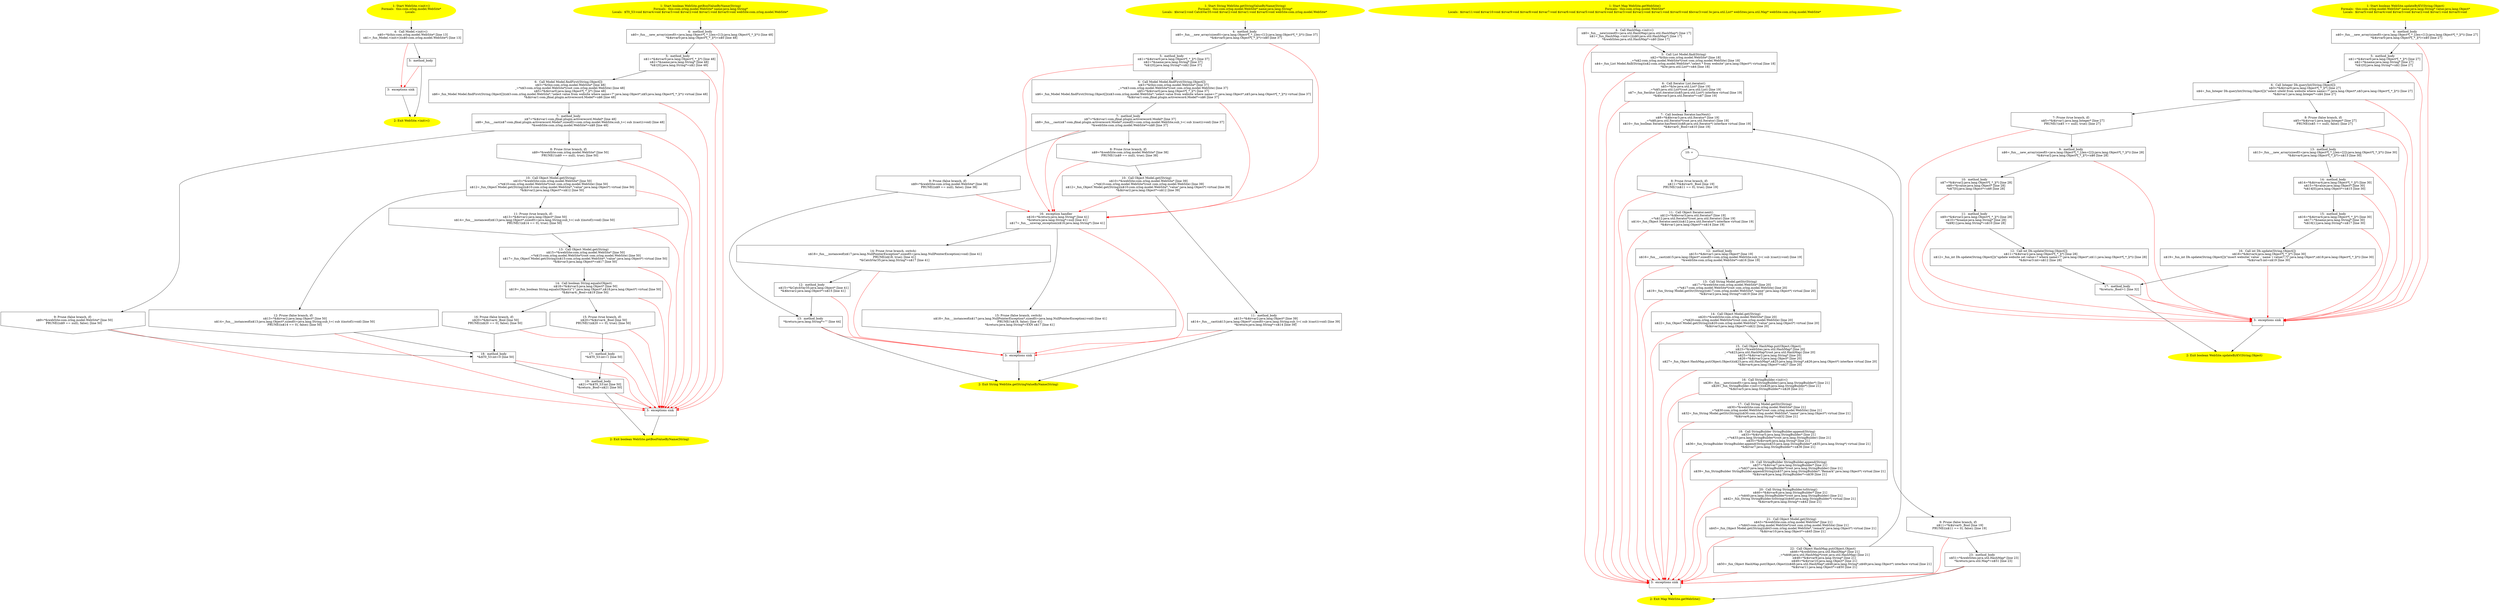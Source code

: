/* @generated */
digraph cfg {
"com.zrlog.model.WebSite.<init>().1d42d27191a5b4e8bedb27e84c8a9137_1" [label="1: Start WebSite.<init>()\nFormals:  this:com.zrlog.model.WebSite*\nLocals:  \n  " color=yellow style=filled]
	

	 "com.zrlog.model.WebSite.<init>().1d42d27191a5b4e8bedb27e84c8a9137_1" -> "com.zrlog.model.WebSite.<init>().1d42d27191a5b4e8bedb27e84c8a9137_4" ;
"com.zrlog.model.WebSite.<init>().1d42d27191a5b4e8bedb27e84c8a9137_2" [label="2: Exit WebSite.<init>() \n  " color=yellow style=filled]
	

"com.zrlog.model.WebSite.<init>().1d42d27191a5b4e8bedb27e84c8a9137_3" [label="3:  exceptions sink \n  " shape="box"]
	

	 "com.zrlog.model.WebSite.<init>().1d42d27191a5b4e8bedb27e84c8a9137_3" -> "com.zrlog.model.WebSite.<init>().1d42d27191a5b4e8bedb27e84c8a9137_2" ;
"com.zrlog.model.WebSite.<init>().1d42d27191a5b4e8bedb27e84c8a9137_4" [label="4:  Call Model.<init>() \n   n$0=*&this:com.zrlog.model.WebSite* [line 13]\n  n$1=_fun_Model.<init>()(n$0:com.zrlog.model.WebSite*) [line 13]\n " shape="box"]
	

	 "com.zrlog.model.WebSite.<init>().1d42d27191a5b4e8bedb27e84c8a9137_4" -> "com.zrlog.model.WebSite.<init>().1d42d27191a5b4e8bedb27e84c8a9137_5" ;
	 "com.zrlog.model.WebSite.<init>().1d42d27191a5b4e8bedb27e84c8a9137_4" -> "com.zrlog.model.WebSite.<init>().1d42d27191a5b4e8bedb27e84c8a9137_3" [color="red" ];
"com.zrlog.model.WebSite.<init>().1d42d27191a5b4e8bedb27e84c8a9137_5" [label="5:  method_body \n  " shape="box"]
	

	 "com.zrlog.model.WebSite.<init>().1d42d27191a5b4e8bedb27e84c8a9137_5" -> "com.zrlog.model.WebSite.<init>().1d42d27191a5b4e8bedb27e84c8a9137_2" ;
	 "com.zrlog.model.WebSite.<init>().1d42d27191a5b4e8bedb27e84c8a9137_5" -> "com.zrlog.model.WebSite.<init>().1d42d27191a5b4e8bedb27e84c8a9137_3" [color="red" ];
"com.zrlog.model.WebSite.getBoolValueByName(java.lang.String):boolean.52a0c89a3ccb88235328edf48d617cce_1" [label="1: Start boolean WebSite.getBoolValueByName(String)\nFormals:  this:com.zrlog.model.WebSite* name:java.lang.String*\nLocals:  $T0_53:void $irvar4:void $irvar3:void $irvar2:void $irvar1:void $irvar0:void webSite:com.zrlog.model.WebSite* \n  " color=yellow style=filled]
	

	 "com.zrlog.model.WebSite.getBoolValueByName(java.lang.String):boolean.52a0c89a3ccb88235328edf48d617cce_1" -> "com.zrlog.model.WebSite.getBoolValueByName(java.lang.String):boolean.52a0c89a3ccb88235328edf48d617cce_4" ;
"com.zrlog.model.WebSite.getBoolValueByName(java.lang.String):boolean.52a0c89a3ccb88235328edf48d617cce_2" [label="2: Exit boolean WebSite.getBoolValueByName(String) \n  " color=yellow style=filled]
	

"com.zrlog.model.WebSite.getBoolValueByName(java.lang.String):boolean.52a0c89a3ccb88235328edf48d617cce_3" [label="3:  exceptions sink \n  " shape="box"]
	

	 "com.zrlog.model.WebSite.getBoolValueByName(java.lang.String):boolean.52a0c89a3ccb88235328edf48d617cce_3" -> "com.zrlog.model.WebSite.getBoolValueByName(java.lang.String):boolean.52a0c89a3ccb88235328edf48d617cce_2" ;
"com.zrlog.model.WebSite.getBoolValueByName(java.lang.String):boolean.52a0c89a3ccb88235328edf48d617cce_4" [label="4:  method_body \n   n$0=_fun___new_array(sizeof(t=java.lang.Object*[_*_];len=[1]):java.lang.Object*[_*_](*)) [line 48]\n  *&$irvar0:java.lang.Object*[_*_](*)=n$0 [line 48]\n " shape="box"]
	

	 "com.zrlog.model.WebSite.getBoolValueByName(java.lang.String):boolean.52a0c89a3ccb88235328edf48d617cce_4" -> "com.zrlog.model.WebSite.getBoolValueByName(java.lang.String):boolean.52a0c89a3ccb88235328edf48d617cce_5" ;
	 "com.zrlog.model.WebSite.getBoolValueByName(java.lang.String):boolean.52a0c89a3ccb88235328edf48d617cce_4" -> "com.zrlog.model.WebSite.getBoolValueByName(java.lang.String):boolean.52a0c89a3ccb88235328edf48d617cce_3" [color="red" ];
"com.zrlog.model.WebSite.getBoolValueByName(java.lang.String):boolean.52a0c89a3ccb88235328edf48d617cce_5" [label="5:  method_body \n   n$1=*&$irvar0:java.lang.Object*[_*_](*) [line 48]\n  n$2=*&name:java.lang.String* [line 48]\n  *n$1[0]:java.lang.String*=n$2 [line 48]\n " shape="box"]
	

	 "com.zrlog.model.WebSite.getBoolValueByName(java.lang.String):boolean.52a0c89a3ccb88235328edf48d617cce_5" -> "com.zrlog.model.WebSite.getBoolValueByName(java.lang.String):boolean.52a0c89a3ccb88235328edf48d617cce_6" ;
	 "com.zrlog.model.WebSite.getBoolValueByName(java.lang.String):boolean.52a0c89a3ccb88235328edf48d617cce_5" -> "com.zrlog.model.WebSite.getBoolValueByName(java.lang.String):boolean.52a0c89a3ccb88235328edf48d617cce_3" [color="red" ];
"com.zrlog.model.WebSite.getBoolValueByName(java.lang.String):boolean.52a0c89a3ccb88235328edf48d617cce_6" [label="6:  Call Model Model.findFirst(String,Object[]) \n   n$3=*&this:com.zrlog.model.WebSite* [line 48]\n  _=*n$3:com.zrlog.model.WebSite*(root com.zrlog.model.WebSite) [line 48]\n  n$5=*&$irvar0:java.lang.Object*[_*_](*) [line 48]\n  n$6=_fun_Model Model.findFirst(String,Object[])(n$3:com.zrlog.model.WebSite*,\"select value from website where name=?\":java.lang.Object*,n$5:java.lang.Object*[_*_](*)) virtual [line 48]\n  *&$irvar1:com.jfinal.plugin.activerecord.Model*=n$6 [line 48]\n " shape="box"]
	

	 "com.zrlog.model.WebSite.getBoolValueByName(java.lang.String):boolean.52a0c89a3ccb88235328edf48d617cce_6" -> "com.zrlog.model.WebSite.getBoolValueByName(java.lang.String):boolean.52a0c89a3ccb88235328edf48d617cce_7" ;
	 "com.zrlog.model.WebSite.getBoolValueByName(java.lang.String):boolean.52a0c89a3ccb88235328edf48d617cce_6" -> "com.zrlog.model.WebSite.getBoolValueByName(java.lang.String):boolean.52a0c89a3ccb88235328edf48d617cce_3" [color="red" ];
"com.zrlog.model.WebSite.getBoolValueByName(java.lang.String):boolean.52a0c89a3ccb88235328edf48d617cce_7" [label="7:  method_body \n   n$7=*&$irvar1:com.jfinal.plugin.activerecord.Model* [line 48]\n  n$8=_fun___cast(n$7:com.jfinal.plugin.activerecord.Model*,sizeof(t=com.zrlog.model.WebSite;sub_t=( sub )(cast)):void) [line 48]\n  *&webSite:com.zrlog.model.WebSite*=n$8 [line 48]\n " shape="box"]
	

	 "com.zrlog.model.WebSite.getBoolValueByName(java.lang.String):boolean.52a0c89a3ccb88235328edf48d617cce_7" -> "com.zrlog.model.WebSite.getBoolValueByName(java.lang.String):boolean.52a0c89a3ccb88235328edf48d617cce_8" ;
	 "com.zrlog.model.WebSite.getBoolValueByName(java.lang.String):boolean.52a0c89a3ccb88235328edf48d617cce_7" -> "com.zrlog.model.WebSite.getBoolValueByName(java.lang.String):boolean.52a0c89a3ccb88235328edf48d617cce_9" ;
	 "com.zrlog.model.WebSite.getBoolValueByName(java.lang.String):boolean.52a0c89a3ccb88235328edf48d617cce_7" -> "com.zrlog.model.WebSite.getBoolValueByName(java.lang.String):boolean.52a0c89a3ccb88235328edf48d617cce_3" [color="red" ];
"com.zrlog.model.WebSite.getBoolValueByName(java.lang.String):boolean.52a0c89a3ccb88235328edf48d617cce_8" [label="8: Prune (true branch, if) \n   n$9=*&webSite:com.zrlog.model.WebSite* [line 50]\n  PRUNE(!(n$9 == null), true); [line 50]\n " shape="invhouse"]
	

	 "com.zrlog.model.WebSite.getBoolValueByName(java.lang.String):boolean.52a0c89a3ccb88235328edf48d617cce_8" -> "com.zrlog.model.WebSite.getBoolValueByName(java.lang.String):boolean.52a0c89a3ccb88235328edf48d617cce_10" ;
	 "com.zrlog.model.WebSite.getBoolValueByName(java.lang.String):boolean.52a0c89a3ccb88235328edf48d617cce_8" -> "com.zrlog.model.WebSite.getBoolValueByName(java.lang.String):boolean.52a0c89a3ccb88235328edf48d617cce_3" [color="red" ];
"com.zrlog.model.WebSite.getBoolValueByName(java.lang.String):boolean.52a0c89a3ccb88235328edf48d617cce_9" [label="9: Prune (false branch, if) \n   n$9=*&webSite:com.zrlog.model.WebSite* [line 50]\n  PRUNE((n$9 == null), false); [line 50]\n " shape="invhouse"]
	

	 "com.zrlog.model.WebSite.getBoolValueByName(java.lang.String):boolean.52a0c89a3ccb88235328edf48d617cce_9" -> "com.zrlog.model.WebSite.getBoolValueByName(java.lang.String):boolean.52a0c89a3ccb88235328edf48d617cce_18" ;
	 "com.zrlog.model.WebSite.getBoolValueByName(java.lang.String):boolean.52a0c89a3ccb88235328edf48d617cce_9" -> "com.zrlog.model.WebSite.getBoolValueByName(java.lang.String):boolean.52a0c89a3ccb88235328edf48d617cce_3" [color="red" ];
"com.zrlog.model.WebSite.getBoolValueByName(java.lang.String):boolean.52a0c89a3ccb88235328edf48d617cce_10" [label="10:  Call Object Model.get(String) \n   n$10=*&webSite:com.zrlog.model.WebSite* [line 50]\n  _=*n$10:com.zrlog.model.WebSite*(root com.zrlog.model.WebSite) [line 50]\n  n$12=_fun_Object Model.get(String)(n$10:com.zrlog.model.WebSite*,\"value\":java.lang.Object*) virtual [line 50]\n  *&$irvar2:java.lang.Object*=n$12 [line 50]\n " shape="box"]
	

	 "com.zrlog.model.WebSite.getBoolValueByName(java.lang.String):boolean.52a0c89a3ccb88235328edf48d617cce_10" -> "com.zrlog.model.WebSite.getBoolValueByName(java.lang.String):boolean.52a0c89a3ccb88235328edf48d617cce_11" ;
	 "com.zrlog.model.WebSite.getBoolValueByName(java.lang.String):boolean.52a0c89a3ccb88235328edf48d617cce_10" -> "com.zrlog.model.WebSite.getBoolValueByName(java.lang.String):boolean.52a0c89a3ccb88235328edf48d617cce_12" ;
	 "com.zrlog.model.WebSite.getBoolValueByName(java.lang.String):boolean.52a0c89a3ccb88235328edf48d617cce_10" -> "com.zrlog.model.WebSite.getBoolValueByName(java.lang.String):boolean.52a0c89a3ccb88235328edf48d617cce_3" [color="red" ];
"com.zrlog.model.WebSite.getBoolValueByName(java.lang.String):boolean.52a0c89a3ccb88235328edf48d617cce_11" [label="11: Prune (true branch, if) \n   n$13=*&$irvar2:java.lang.Object* [line 50]\n  n$14=_fun___instanceof(n$13:java.lang.Object*,sizeof(t=java.lang.String;sub_t=( sub )(instof)):void) [line 50]\n  PRUNE(!(n$14 == 0), true); [line 50]\n " shape="invhouse"]
	

	 "com.zrlog.model.WebSite.getBoolValueByName(java.lang.String):boolean.52a0c89a3ccb88235328edf48d617cce_11" -> "com.zrlog.model.WebSite.getBoolValueByName(java.lang.String):boolean.52a0c89a3ccb88235328edf48d617cce_13" ;
	 "com.zrlog.model.WebSite.getBoolValueByName(java.lang.String):boolean.52a0c89a3ccb88235328edf48d617cce_11" -> "com.zrlog.model.WebSite.getBoolValueByName(java.lang.String):boolean.52a0c89a3ccb88235328edf48d617cce_3" [color="red" ];
"com.zrlog.model.WebSite.getBoolValueByName(java.lang.String):boolean.52a0c89a3ccb88235328edf48d617cce_12" [label="12: Prune (false branch, if) \n   n$13=*&$irvar2:java.lang.Object* [line 50]\n  n$14=_fun___instanceof(n$13:java.lang.Object*,sizeof(t=java.lang.String;sub_t=( sub )(instof)):void) [line 50]\n  PRUNE((n$14 == 0), false); [line 50]\n " shape="invhouse"]
	

	 "com.zrlog.model.WebSite.getBoolValueByName(java.lang.String):boolean.52a0c89a3ccb88235328edf48d617cce_12" -> "com.zrlog.model.WebSite.getBoolValueByName(java.lang.String):boolean.52a0c89a3ccb88235328edf48d617cce_18" ;
	 "com.zrlog.model.WebSite.getBoolValueByName(java.lang.String):boolean.52a0c89a3ccb88235328edf48d617cce_12" -> "com.zrlog.model.WebSite.getBoolValueByName(java.lang.String):boolean.52a0c89a3ccb88235328edf48d617cce_3" [color="red" ];
"com.zrlog.model.WebSite.getBoolValueByName(java.lang.String):boolean.52a0c89a3ccb88235328edf48d617cce_13" [label="13:  Call Object Model.get(String) \n   n$15=*&webSite:com.zrlog.model.WebSite* [line 50]\n  _=*n$15:com.zrlog.model.WebSite*(root com.zrlog.model.WebSite) [line 50]\n  n$17=_fun_Object Model.get(String)(n$15:com.zrlog.model.WebSite*,\"value\":java.lang.Object*) virtual [line 50]\n  *&$irvar3:java.lang.Object*=n$17 [line 50]\n " shape="box"]
	

	 "com.zrlog.model.WebSite.getBoolValueByName(java.lang.String):boolean.52a0c89a3ccb88235328edf48d617cce_13" -> "com.zrlog.model.WebSite.getBoolValueByName(java.lang.String):boolean.52a0c89a3ccb88235328edf48d617cce_14" ;
	 "com.zrlog.model.WebSite.getBoolValueByName(java.lang.String):boolean.52a0c89a3ccb88235328edf48d617cce_13" -> "com.zrlog.model.WebSite.getBoolValueByName(java.lang.String):boolean.52a0c89a3ccb88235328edf48d617cce_3" [color="red" ];
"com.zrlog.model.WebSite.getBoolValueByName(java.lang.String):boolean.52a0c89a3ccb88235328edf48d617cce_14" [label="14:  Call boolean String.equals(Object) \n   n$18=*&$irvar3:java.lang.Object* [line 50]\n  n$19=_fun_boolean String.equals(Object)(\"1\":java.lang.Object*,n$18:java.lang.Object*) virtual [line 50]\n  *&$irvar4:_Bool=n$19 [line 50]\n " shape="box"]
	

	 "com.zrlog.model.WebSite.getBoolValueByName(java.lang.String):boolean.52a0c89a3ccb88235328edf48d617cce_14" -> "com.zrlog.model.WebSite.getBoolValueByName(java.lang.String):boolean.52a0c89a3ccb88235328edf48d617cce_15" ;
	 "com.zrlog.model.WebSite.getBoolValueByName(java.lang.String):boolean.52a0c89a3ccb88235328edf48d617cce_14" -> "com.zrlog.model.WebSite.getBoolValueByName(java.lang.String):boolean.52a0c89a3ccb88235328edf48d617cce_16" ;
	 "com.zrlog.model.WebSite.getBoolValueByName(java.lang.String):boolean.52a0c89a3ccb88235328edf48d617cce_14" -> "com.zrlog.model.WebSite.getBoolValueByName(java.lang.String):boolean.52a0c89a3ccb88235328edf48d617cce_3" [color="red" ];
"com.zrlog.model.WebSite.getBoolValueByName(java.lang.String):boolean.52a0c89a3ccb88235328edf48d617cce_15" [label="15: Prune (true branch, if) \n   n$20=*&$irvar4:_Bool [line 50]\n  PRUNE(!(n$20 == 0), true); [line 50]\n " shape="invhouse"]
	

	 "com.zrlog.model.WebSite.getBoolValueByName(java.lang.String):boolean.52a0c89a3ccb88235328edf48d617cce_15" -> "com.zrlog.model.WebSite.getBoolValueByName(java.lang.String):boolean.52a0c89a3ccb88235328edf48d617cce_17" ;
	 "com.zrlog.model.WebSite.getBoolValueByName(java.lang.String):boolean.52a0c89a3ccb88235328edf48d617cce_15" -> "com.zrlog.model.WebSite.getBoolValueByName(java.lang.String):boolean.52a0c89a3ccb88235328edf48d617cce_3" [color="red" ];
"com.zrlog.model.WebSite.getBoolValueByName(java.lang.String):boolean.52a0c89a3ccb88235328edf48d617cce_16" [label="16: Prune (false branch, if) \n   n$20=*&$irvar4:_Bool [line 50]\n  PRUNE((n$20 == 0), false); [line 50]\n " shape="invhouse"]
	

	 "com.zrlog.model.WebSite.getBoolValueByName(java.lang.String):boolean.52a0c89a3ccb88235328edf48d617cce_16" -> "com.zrlog.model.WebSite.getBoolValueByName(java.lang.String):boolean.52a0c89a3ccb88235328edf48d617cce_18" ;
	 "com.zrlog.model.WebSite.getBoolValueByName(java.lang.String):boolean.52a0c89a3ccb88235328edf48d617cce_16" -> "com.zrlog.model.WebSite.getBoolValueByName(java.lang.String):boolean.52a0c89a3ccb88235328edf48d617cce_3" [color="red" ];
"com.zrlog.model.WebSite.getBoolValueByName(java.lang.String):boolean.52a0c89a3ccb88235328edf48d617cce_17" [label="17:  method_body \n   *&$T0_53:int=1 [line 50]\n " shape="box"]
	

	 "com.zrlog.model.WebSite.getBoolValueByName(java.lang.String):boolean.52a0c89a3ccb88235328edf48d617cce_17" -> "com.zrlog.model.WebSite.getBoolValueByName(java.lang.String):boolean.52a0c89a3ccb88235328edf48d617cce_19" ;
	 "com.zrlog.model.WebSite.getBoolValueByName(java.lang.String):boolean.52a0c89a3ccb88235328edf48d617cce_17" -> "com.zrlog.model.WebSite.getBoolValueByName(java.lang.String):boolean.52a0c89a3ccb88235328edf48d617cce_3" [color="red" ];
"com.zrlog.model.WebSite.getBoolValueByName(java.lang.String):boolean.52a0c89a3ccb88235328edf48d617cce_18" [label="18:  method_body \n   *&$T0_53:int=0 [line 50]\n " shape="box"]
	

	 "com.zrlog.model.WebSite.getBoolValueByName(java.lang.String):boolean.52a0c89a3ccb88235328edf48d617cce_18" -> "com.zrlog.model.WebSite.getBoolValueByName(java.lang.String):boolean.52a0c89a3ccb88235328edf48d617cce_19" ;
	 "com.zrlog.model.WebSite.getBoolValueByName(java.lang.String):boolean.52a0c89a3ccb88235328edf48d617cce_18" -> "com.zrlog.model.WebSite.getBoolValueByName(java.lang.String):boolean.52a0c89a3ccb88235328edf48d617cce_3" [color="red" ];
"com.zrlog.model.WebSite.getBoolValueByName(java.lang.String):boolean.52a0c89a3ccb88235328edf48d617cce_19" [label="19:  method_body \n   n$21=*&$T0_53:int [line 50]\n  *&return:_Bool=n$21 [line 50]\n " shape="box"]
	

	 "com.zrlog.model.WebSite.getBoolValueByName(java.lang.String):boolean.52a0c89a3ccb88235328edf48d617cce_19" -> "com.zrlog.model.WebSite.getBoolValueByName(java.lang.String):boolean.52a0c89a3ccb88235328edf48d617cce_2" ;
	 "com.zrlog.model.WebSite.getBoolValueByName(java.lang.String):boolean.52a0c89a3ccb88235328edf48d617cce_19" -> "com.zrlog.model.WebSite.getBoolValueByName(java.lang.String):boolean.52a0c89a3ccb88235328edf48d617cce_3" [color="red" ];
"com.zrlog.model.WebSite.getStringValueByName(java.lang.String):java.lang.String.f266236fb85f82b51f88fcc70c12c195_1" [label="1: Start String WebSite.getStringValueByName(String)\nFormals:  this:com.zrlog.model.WebSite* name:java.lang.String*\nLocals:  $bcvar2:void CatchVar35:void $irvar2:void $irvar1:void $irvar0:void webSite:com.zrlog.model.WebSite* \n  " color=yellow style=filled]
	

	 "com.zrlog.model.WebSite.getStringValueByName(java.lang.String):java.lang.String.f266236fb85f82b51f88fcc70c12c195_1" -> "com.zrlog.model.WebSite.getStringValueByName(java.lang.String):java.lang.String.f266236fb85f82b51f88fcc70c12c195_4" ;
"com.zrlog.model.WebSite.getStringValueByName(java.lang.String):java.lang.String.f266236fb85f82b51f88fcc70c12c195_2" [label="2: Exit String WebSite.getStringValueByName(String) \n  " color=yellow style=filled]
	

"com.zrlog.model.WebSite.getStringValueByName(java.lang.String):java.lang.String.f266236fb85f82b51f88fcc70c12c195_3" [label="3:  exceptions sink \n  " shape="box"]
	

	 "com.zrlog.model.WebSite.getStringValueByName(java.lang.String):java.lang.String.f266236fb85f82b51f88fcc70c12c195_3" -> "com.zrlog.model.WebSite.getStringValueByName(java.lang.String):java.lang.String.f266236fb85f82b51f88fcc70c12c195_2" ;
"com.zrlog.model.WebSite.getStringValueByName(java.lang.String):java.lang.String.f266236fb85f82b51f88fcc70c12c195_4" [label="4:  method_body \n   n$0=_fun___new_array(sizeof(t=java.lang.Object*[_*_];len=[1]):java.lang.Object*[_*_](*)) [line 37]\n  *&$irvar0:java.lang.Object*[_*_](*)=n$0 [line 37]\n " shape="box"]
	

	 "com.zrlog.model.WebSite.getStringValueByName(java.lang.String):java.lang.String.f266236fb85f82b51f88fcc70c12c195_4" -> "com.zrlog.model.WebSite.getStringValueByName(java.lang.String):java.lang.String.f266236fb85f82b51f88fcc70c12c195_5" ;
	 "com.zrlog.model.WebSite.getStringValueByName(java.lang.String):java.lang.String.f266236fb85f82b51f88fcc70c12c195_4" -> "com.zrlog.model.WebSite.getStringValueByName(java.lang.String):java.lang.String.f266236fb85f82b51f88fcc70c12c195_16" [color="red" ];
"com.zrlog.model.WebSite.getStringValueByName(java.lang.String):java.lang.String.f266236fb85f82b51f88fcc70c12c195_5" [label="5:  method_body \n   n$1=*&$irvar0:java.lang.Object*[_*_](*) [line 37]\n  n$2=*&name:java.lang.String* [line 37]\n  *n$1[0]:java.lang.String*=n$2 [line 37]\n " shape="box"]
	

	 "com.zrlog.model.WebSite.getStringValueByName(java.lang.String):java.lang.String.f266236fb85f82b51f88fcc70c12c195_5" -> "com.zrlog.model.WebSite.getStringValueByName(java.lang.String):java.lang.String.f266236fb85f82b51f88fcc70c12c195_6" ;
	 "com.zrlog.model.WebSite.getStringValueByName(java.lang.String):java.lang.String.f266236fb85f82b51f88fcc70c12c195_5" -> "com.zrlog.model.WebSite.getStringValueByName(java.lang.String):java.lang.String.f266236fb85f82b51f88fcc70c12c195_16" [color="red" ];
"com.zrlog.model.WebSite.getStringValueByName(java.lang.String):java.lang.String.f266236fb85f82b51f88fcc70c12c195_6" [label="6:  Call Model Model.findFirst(String,Object[]) \n   n$3=*&this:com.zrlog.model.WebSite* [line 37]\n  _=*n$3:com.zrlog.model.WebSite*(root com.zrlog.model.WebSite) [line 37]\n  n$5=*&$irvar0:java.lang.Object*[_*_](*) [line 37]\n  n$6=_fun_Model Model.findFirst(String,Object[])(n$3:com.zrlog.model.WebSite*,\"select value from website where name=?\":java.lang.Object*,n$5:java.lang.Object*[_*_](*)) virtual [line 37]\n  *&$irvar1:com.jfinal.plugin.activerecord.Model*=n$6 [line 37]\n " shape="box"]
	

	 "com.zrlog.model.WebSite.getStringValueByName(java.lang.String):java.lang.String.f266236fb85f82b51f88fcc70c12c195_6" -> "com.zrlog.model.WebSite.getStringValueByName(java.lang.String):java.lang.String.f266236fb85f82b51f88fcc70c12c195_7" ;
	 "com.zrlog.model.WebSite.getStringValueByName(java.lang.String):java.lang.String.f266236fb85f82b51f88fcc70c12c195_6" -> "com.zrlog.model.WebSite.getStringValueByName(java.lang.String):java.lang.String.f266236fb85f82b51f88fcc70c12c195_16" [color="red" ];
"com.zrlog.model.WebSite.getStringValueByName(java.lang.String):java.lang.String.f266236fb85f82b51f88fcc70c12c195_7" [label="7:  method_body \n   n$7=*&$irvar1:com.jfinal.plugin.activerecord.Model* [line 37]\n  n$8=_fun___cast(n$7:com.jfinal.plugin.activerecord.Model*,sizeof(t=com.zrlog.model.WebSite;sub_t=( sub )(cast)):void) [line 37]\n  *&webSite:com.zrlog.model.WebSite*=n$8 [line 37]\n " shape="box"]
	

	 "com.zrlog.model.WebSite.getStringValueByName(java.lang.String):java.lang.String.f266236fb85f82b51f88fcc70c12c195_7" -> "com.zrlog.model.WebSite.getStringValueByName(java.lang.String):java.lang.String.f266236fb85f82b51f88fcc70c12c195_8" ;
	 "com.zrlog.model.WebSite.getStringValueByName(java.lang.String):java.lang.String.f266236fb85f82b51f88fcc70c12c195_7" -> "com.zrlog.model.WebSite.getStringValueByName(java.lang.String):java.lang.String.f266236fb85f82b51f88fcc70c12c195_9" ;
	 "com.zrlog.model.WebSite.getStringValueByName(java.lang.String):java.lang.String.f266236fb85f82b51f88fcc70c12c195_7" -> "com.zrlog.model.WebSite.getStringValueByName(java.lang.String):java.lang.String.f266236fb85f82b51f88fcc70c12c195_16" [color="red" ];
"com.zrlog.model.WebSite.getStringValueByName(java.lang.String):java.lang.String.f266236fb85f82b51f88fcc70c12c195_8" [label="8: Prune (true branch, if) \n   n$9=*&webSite:com.zrlog.model.WebSite* [line 38]\n  PRUNE(!(n$9 == null), true); [line 38]\n " shape="invhouse"]
	

	 "com.zrlog.model.WebSite.getStringValueByName(java.lang.String):java.lang.String.f266236fb85f82b51f88fcc70c12c195_8" -> "com.zrlog.model.WebSite.getStringValueByName(java.lang.String):java.lang.String.f266236fb85f82b51f88fcc70c12c195_10" ;
	 "com.zrlog.model.WebSite.getStringValueByName(java.lang.String):java.lang.String.f266236fb85f82b51f88fcc70c12c195_8" -> "com.zrlog.model.WebSite.getStringValueByName(java.lang.String):java.lang.String.f266236fb85f82b51f88fcc70c12c195_16" [color="red" ];
"com.zrlog.model.WebSite.getStringValueByName(java.lang.String):java.lang.String.f266236fb85f82b51f88fcc70c12c195_9" [label="9: Prune (false branch, if) \n   n$9=*&webSite:com.zrlog.model.WebSite* [line 38]\n  PRUNE((n$9 == null), false); [line 38]\n " shape="invhouse"]
	

	 "com.zrlog.model.WebSite.getStringValueByName(java.lang.String):java.lang.String.f266236fb85f82b51f88fcc70c12c195_9" -> "com.zrlog.model.WebSite.getStringValueByName(java.lang.String):java.lang.String.f266236fb85f82b51f88fcc70c12c195_13" ;
	 "com.zrlog.model.WebSite.getStringValueByName(java.lang.String):java.lang.String.f266236fb85f82b51f88fcc70c12c195_9" -> "com.zrlog.model.WebSite.getStringValueByName(java.lang.String):java.lang.String.f266236fb85f82b51f88fcc70c12c195_16" [color="red" ];
"com.zrlog.model.WebSite.getStringValueByName(java.lang.String):java.lang.String.f266236fb85f82b51f88fcc70c12c195_10" [label="10:  Call Object Model.get(String) \n   n$10=*&webSite:com.zrlog.model.WebSite* [line 39]\n  _=*n$10:com.zrlog.model.WebSite*(root com.zrlog.model.WebSite) [line 39]\n  n$12=_fun_Object Model.get(String)(n$10:com.zrlog.model.WebSite*,\"value\":java.lang.Object*) virtual [line 39]\n  *&$irvar2:java.lang.Object*=n$12 [line 39]\n " shape="box"]
	

	 "com.zrlog.model.WebSite.getStringValueByName(java.lang.String):java.lang.String.f266236fb85f82b51f88fcc70c12c195_10" -> "com.zrlog.model.WebSite.getStringValueByName(java.lang.String):java.lang.String.f266236fb85f82b51f88fcc70c12c195_11" ;
	 "com.zrlog.model.WebSite.getStringValueByName(java.lang.String):java.lang.String.f266236fb85f82b51f88fcc70c12c195_10" -> "com.zrlog.model.WebSite.getStringValueByName(java.lang.String):java.lang.String.f266236fb85f82b51f88fcc70c12c195_16" [color="red" ];
"com.zrlog.model.WebSite.getStringValueByName(java.lang.String):java.lang.String.f266236fb85f82b51f88fcc70c12c195_11" [label="11:  method_body \n   n$13=*&$irvar2:java.lang.Object* [line 39]\n  n$14=_fun___cast(n$13:java.lang.Object*,sizeof(t=java.lang.String;sub_t=( sub )(cast)):void) [line 39]\n  *&return:java.lang.String*=n$14 [line 39]\n " shape="box"]
	

	 "com.zrlog.model.WebSite.getStringValueByName(java.lang.String):java.lang.String.f266236fb85f82b51f88fcc70c12c195_11" -> "com.zrlog.model.WebSite.getStringValueByName(java.lang.String):java.lang.String.f266236fb85f82b51f88fcc70c12c195_2" ;
	 "com.zrlog.model.WebSite.getStringValueByName(java.lang.String):java.lang.String.f266236fb85f82b51f88fcc70c12c195_11" -> "com.zrlog.model.WebSite.getStringValueByName(java.lang.String):java.lang.String.f266236fb85f82b51f88fcc70c12c195_3" [color="red" ];
"com.zrlog.model.WebSite.getStringValueByName(java.lang.String):java.lang.String.f266236fb85f82b51f88fcc70c12c195_12" [label="12:  method_body \n   n$15=*&CatchVar35:java.lang.Object* [line 41]\n  *&$bcvar2:java.lang.Object*=n$15 [line 41]\n " shape="box"]
	

	 "com.zrlog.model.WebSite.getStringValueByName(java.lang.String):java.lang.String.f266236fb85f82b51f88fcc70c12c195_12" -> "com.zrlog.model.WebSite.getStringValueByName(java.lang.String):java.lang.String.f266236fb85f82b51f88fcc70c12c195_13" ;
	 "com.zrlog.model.WebSite.getStringValueByName(java.lang.String):java.lang.String.f266236fb85f82b51f88fcc70c12c195_12" -> "com.zrlog.model.WebSite.getStringValueByName(java.lang.String):java.lang.String.f266236fb85f82b51f88fcc70c12c195_3" [color="red" ];
"com.zrlog.model.WebSite.getStringValueByName(java.lang.String):java.lang.String.f266236fb85f82b51f88fcc70c12c195_13" [label="13:  method_body \n   *&return:java.lang.String*=\"\" [line 44]\n " shape="box"]
	

	 "com.zrlog.model.WebSite.getStringValueByName(java.lang.String):java.lang.String.f266236fb85f82b51f88fcc70c12c195_13" -> "com.zrlog.model.WebSite.getStringValueByName(java.lang.String):java.lang.String.f266236fb85f82b51f88fcc70c12c195_2" ;
	 "com.zrlog.model.WebSite.getStringValueByName(java.lang.String):java.lang.String.f266236fb85f82b51f88fcc70c12c195_13" -> "com.zrlog.model.WebSite.getStringValueByName(java.lang.String):java.lang.String.f266236fb85f82b51f88fcc70c12c195_3" [color="red" ];
"com.zrlog.model.WebSite.getStringValueByName(java.lang.String):java.lang.String.f266236fb85f82b51f88fcc70c12c195_14" [label="14: Prune (true branch, switch) \n   n$18=_fun___instanceof(n$17:java.lang.NullPointerException*,sizeof(t=java.lang.NullPointerException):void) [line 41]\n  PRUNE(n$18, true); [line 41]\n  *&CatchVar35:java.lang.String*=n$17 [line 41]\n " shape="invhouse"]
	

	 "com.zrlog.model.WebSite.getStringValueByName(java.lang.String):java.lang.String.f266236fb85f82b51f88fcc70c12c195_14" -> "com.zrlog.model.WebSite.getStringValueByName(java.lang.String):java.lang.String.f266236fb85f82b51f88fcc70c12c195_12" ;
	 "com.zrlog.model.WebSite.getStringValueByName(java.lang.String):java.lang.String.f266236fb85f82b51f88fcc70c12c195_14" -> "com.zrlog.model.WebSite.getStringValueByName(java.lang.String):java.lang.String.f266236fb85f82b51f88fcc70c12c195_3" [color="red" ];
"com.zrlog.model.WebSite.getStringValueByName(java.lang.String):java.lang.String.f266236fb85f82b51f88fcc70c12c195_15" [label="15: Prune (false branch, switch) \n   n$18=_fun___instanceof(n$17:java.lang.NullPointerException*,sizeof(t=java.lang.NullPointerException):void) [line 41]\n  PRUNE(!n$18, false); [line 41]\n  *&return:java.lang.String*=EXN n$17 [line 41]\n " shape="invhouse"]
	

	 "com.zrlog.model.WebSite.getStringValueByName(java.lang.String):java.lang.String.f266236fb85f82b51f88fcc70c12c195_15" -> "com.zrlog.model.WebSite.getStringValueByName(java.lang.String):java.lang.String.f266236fb85f82b51f88fcc70c12c195_3" ;
	 "com.zrlog.model.WebSite.getStringValueByName(java.lang.String):java.lang.String.f266236fb85f82b51f88fcc70c12c195_15" -> "com.zrlog.model.WebSite.getStringValueByName(java.lang.String):java.lang.String.f266236fb85f82b51f88fcc70c12c195_3" [color="red" ];
"com.zrlog.model.WebSite.getStringValueByName(java.lang.String):java.lang.String.f266236fb85f82b51f88fcc70c12c195_16" [label="16:  exception handler \n   n$16=*&return:java.lang.String* [line 41]\n  *&return:java.lang.String*=null [line 41]\n  n$17=_fun___unwrap_exception(n$16:java.lang.String*) [line 41]\n " shape="box"]
	

	 "com.zrlog.model.WebSite.getStringValueByName(java.lang.String):java.lang.String.f266236fb85f82b51f88fcc70c12c195_16" -> "com.zrlog.model.WebSite.getStringValueByName(java.lang.String):java.lang.String.f266236fb85f82b51f88fcc70c12c195_14" ;
	 "com.zrlog.model.WebSite.getStringValueByName(java.lang.String):java.lang.String.f266236fb85f82b51f88fcc70c12c195_16" -> "com.zrlog.model.WebSite.getStringValueByName(java.lang.String):java.lang.String.f266236fb85f82b51f88fcc70c12c195_15" ;
	 "com.zrlog.model.WebSite.getStringValueByName(java.lang.String):java.lang.String.f266236fb85f82b51f88fcc70c12c195_16" -> "com.zrlog.model.WebSite.getStringValueByName(java.lang.String):java.lang.String.f266236fb85f82b51f88fcc70c12c195_3" [color="red" ];
"com.zrlog.model.WebSite.getWebSite():java.util.Map.42acea7e4a26c514efd9b14dc50aee6e_1" [label="1: Start Map WebSite.getWebSite()\nFormals:  this:com.zrlog.model.WebSite*\nLocals:  $irvar11:void $irvar10:void $irvar9:void $irvar8:void $irvar7:void $irvar6:void $irvar5:void $irvar4:void $irvar3:void $irvar2:void $irvar1:void $irvar0:void $bcvar3:void lw:java.util.List* webSites:java.util.Map* webSite:com.zrlog.model.WebSite* \n  " color=yellow style=filled]
	

	 "com.zrlog.model.WebSite.getWebSite():java.util.Map.42acea7e4a26c514efd9b14dc50aee6e_1" -> "com.zrlog.model.WebSite.getWebSite():java.util.Map.42acea7e4a26c514efd9b14dc50aee6e_4" ;
"com.zrlog.model.WebSite.getWebSite():java.util.Map.42acea7e4a26c514efd9b14dc50aee6e_2" [label="2: Exit Map WebSite.getWebSite() \n  " color=yellow style=filled]
	

"com.zrlog.model.WebSite.getWebSite():java.util.Map.42acea7e4a26c514efd9b14dc50aee6e_3" [label="3:  exceptions sink \n  " shape="box"]
	

	 "com.zrlog.model.WebSite.getWebSite():java.util.Map.42acea7e4a26c514efd9b14dc50aee6e_3" -> "com.zrlog.model.WebSite.getWebSite():java.util.Map.42acea7e4a26c514efd9b14dc50aee6e_2" ;
"com.zrlog.model.WebSite.getWebSite():java.util.Map.42acea7e4a26c514efd9b14dc50aee6e_4" [label="4:  Call HashMap.<init>() \n   n$0=_fun___new(sizeof(t=java.util.HashMap):java.util.HashMap*) [line 17]\n  n$1=_fun_HashMap.<init>()(n$0:java.util.HashMap*) [line 17]\n  *&webSites:java.util.HashMap*=n$0 [line 17]\n " shape="box"]
	

	 "com.zrlog.model.WebSite.getWebSite():java.util.Map.42acea7e4a26c514efd9b14dc50aee6e_4" -> "com.zrlog.model.WebSite.getWebSite():java.util.Map.42acea7e4a26c514efd9b14dc50aee6e_5" ;
	 "com.zrlog.model.WebSite.getWebSite():java.util.Map.42acea7e4a26c514efd9b14dc50aee6e_4" -> "com.zrlog.model.WebSite.getWebSite():java.util.Map.42acea7e4a26c514efd9b14dc50aee6e_3" [color="red" ];
"com.zrlog.model.WebSite.getWebSite():java.util.Map.42acea7e4a26c514efd9b14dc50aee6e_5" [label="5:  Call List Model.find(String) \n   n$2=*&this:com.zrlog.model.WebSite* [line 18]\n  _=*n$2:com.zrlog.model.WebSite*(root com.zrlog.model.WebSite) [line 18]\n  n$4=_fun_List Model.find(String)(n$2:com.zrlog.model.WebSite*,\"select * from website\":java.lang.Object*) virtual [line 18]\n  *&lw:java.util.List*=n$4 [line 18]\n " shape="box"]
	

	 "com.zrlog.model.WebSite.getWebSite():java.util.Map.42acea7e4a26c514efd9b14dc50aee6e_5" -> "com.zrlog.model.WebSite.getWebSite():java.util.Map.42acea7e4a26c514efd9b14dc50aee6e_6" ;
	 "com.zrlog.model.WebSite.getWebSite():java.util.Map.42acea7e4a26c514efd9b14dc50aee6e_5" -> "com.zrlog.model.WebSite.getWebSite():java.util.Map.42acea7e4a26c514efd9b14dc50aee6e_3" [color="red" ];
"com.zrlog.model.WebSite.getWebSite():java.util.Map.42acea7e4a26c514efd9b14dc50aee6e_6" [label="6:  Call Iterator List.iterator() \n   n$5=*&lw:java.util.List* [line 19]\n  _=*n$5:java.util.List*(root java.util.List) [line 19]\n  n$7=_fun_Iterator List.iterator()(n$5:java.util.List*) interface virtual [line 19]\n  *&$bcvar3:java.util.Iterator*=n$7 [line 19]\n " shape="box"]
	

	 "com.zrlog.model.WebSite.getWebSite():java.util.Map.42acea7e4a26c514efd9b14dc50aee6e_6" -> "com.zrlog.model.WebSite.getWebSite():java.util.Map.42acea7e4a26c514efd9b14dc50aee6e_7" ;
	 "com.zrlog.model.WebSite.getWebSite():java.util.Map.42acea7e4a26c514efd9b14dc50aee6e_6" -> "com.zrlog.model.WebSite.getWebSite():java.util.Map.42acea7e4a26c514efd9b14dc50aee6e_3" [color="red" ];
"com.zrlog.model.WebSite.getWebSite():java.util.Map.42acea7e4a26c514efd9b14dc50aee6e_7" [label="7:  Call boolean Iterator.hasNext() \n   n$8=*&$bcvar3:java.util.Iterator* [line 19]\n  _=*n$8:java.util.Iterator*(root java.util.Iterator) [line 19]\n  n$10=_fun_boolean Iterator.hasNext()(n$8:java.util.Iterator*) interface virtual [line 19]\n  *&$irvar0:_Bool=n$10 [line 19]\n " shape="box"]
	

	 "com.zrlog.model.WebSite.getWebSite():java.util.Map.42acea7e4a26c514efd9b14dc50aee6e_7" -> "com.zrlog.model.WebSite.getWebSite():java.util.Map.42acea7e4a26c514efd9b14dc50aee6e_10" ;
	 "com.zrlog.model.WebSite.getWebSite():java.util.Map.42acea7e4a26c514efd9b14dc50aee6e_7" -> "com.zrlog.model.WebSite.getWebSite():java.util.Map.42acea7e4a26c514efd9b14dc50aee6e_3" [color="red" ];
"com.zrlog.model.WebSite.getWebSite():java.util.Map.42acea7e4a26c514efd9b14dc50aee6e_8" [label="8: Prune (true branch, if) \n   n$11=*&$irvar0:_Bool [line 19]\n  PRUNE(!(n$11 == 0), true); [line 19]\n " shape="invhouse"]
	

	 "com.zrlog.model.WebSite.getWebSite():java.util.Map.42acea7e4a26c514efd9b14dc50aee6e_8" -> "com.zrlog.model.WebSite.getWebSite():java.util.Map.42acea7e4a26c514efd9b14dc50aee6e_11" ;
	 "com.zrlog.model.WebSite.getWebSite():java.util.Map.42acea7e4a26c514efd9b14dc50aee6e_8" -> "com.zrlog.model.WebSite.getWebSite():java.util.Map.42acea7e4a26c514efd9b14dc50aee6e_3" [color="red" ];
"com.zrlog.model.WebSite.getWebSite():java.util.Map.42acea7e4a26c514efd9b14dc50aee6e_9" [label="9: Prune (false branch, if) \n   n$11=*&$irvar0:_Bool [line 19]\n  PRUNE((n$11 == 0), false); [line 19]\n " shape="invhouse"]
	

	 "com.zrlog.model.WebSite.getWebSite():java.util.Map.42acea7e4a26c514efd9b14dc50aee6e_9" -> "com.zrlog.model.WebSite.getWebSite():java.util.Map.42acea7e4a26c514efd9b14dc50aee6e_23" ;
	 "com.zrlog.model.WebSite.getWebSite():java.util.Map.42acea7e4a26c514efd9b14dc50aee6e_9" -> "com.zrlog.model.WebSite.getWebSite():java.util.Map.42acea7e4a26c514efd9b14dc50aee6e_3" [color="red" ];
"com.zrlog.model.WebSite.getWebSite():java.util.Map.42acea7e4a26c514efd9b14dc50aee6e_10" [label="10: + \n  " ]
	

	 "com.zrlog.model.WebSite.getWebSite():java.util.Map.42acea7e4a26c514efd9b14dc50aee6e_10" -> "com.zrlog.model.WebSite.getWebSite():java.util.Map.42acea7e4a26c514efd9b14dc50aee6e_8" ;
	 "com.zrlog.model.WebSite.getWebSite():java.util.Map.42acea7e4a26c514efd9b14dc50aee6e_10" -> "com.zrlog.model.WebSite.getWebSite():java.util.Map.42acea7e4a26c514efd9b14dc50aee6e_9" ;
"com.zrlog.model.WebSite.getWebSite():java.util.Map.42acea7e4a26c514efd9b14dc50aee6e_11" [label="11:  Call Object Iterator.next() \n   n$12=*&$bcvar3:java.util.Iterator* [line 19]\n  _=*n$12:java.util.Iterator*(root java.util.Iterator) [line 19]\n  n$14=_fun_Object Iterator.next()(n$12:java.util.Iterator*) interface virtual [line 19]\n  *&$irvar1:java.lang.Object*=n$14 [line 19]\n " shape="box"]
	

	 "com.zrlog.model.WebSite.getWebSite():java.util.Map.42acea7e4a26c514efd9b14dc50aee6e_11" -> "com.zrlog.model.WebSite.getWebSite():java.util.Map.42acea7e4a26c514efd9b14dc50aee6e_12" ;
	 "com.zrlog.model.WebSite.getWebSite():java.util.Map.42acea7e4a26c514efd9b14dc50aee6e_11" -> "com.zrlog.model.WebSite.getWebSite():java.util.Map.42acea7e4a26c514efd9b14dc50aee6e_3" [color="red" ];
"com.zrlog.model.WebSite.getWebSite():java.util.Map.42acea7e4a26c514efd9b14dc50aee6e_12" [label="12:  method_body \n   n$15=*&$irvar1:java.lang.Object* [line 19]\n  n$16=_fun___cast(n$15:java.lang.Object*,sizeof(t=com.zrlog.model.WebSite;sub_t=( sub )(cast)):void) [line 19]\n  *&webSite:com.zrlog.model.WebSite*=n$16 [line 19]\n " shape="box"]
	

	 "com.zrlog.model.WebSite.getWebSite():java.util.Map.42acea7e4a26c514efd9b14dc50aee6e_12" -> "com.zrlog.model.WebSite.getWebSite():java.util.Map.42acea7e4a26c514efd9b14dc50aee6e_13" ;
	 "com.zrlog.model.WebSite.getWebSite():java.util.Map.42acea7e4a26c514efd9b14dc50aee6e_12" -> "com.zrlog.model.WebSite.getWebSite():java.util.Map.42acea7e4a26c514efd9b14dc50aee6e_3" [color="red" ];
"com.zrlog.model.WebSite.getWebSite():java.util.Map.42acea7e4a26c514efd9b14dc50aee6e_13" [label="13:  Call String Model.getStr(String) \n   n$17=*&webSite:com.zrlog.model.WebSite* [line 20]\n  _=*n$17:com.zrlog.model.WebSite*(root com.zrlog.model.WebSite) [line 20]\n  n$19=_fun_String Model.getStr(String)(n$17:com.zrlog.model.WebSite*,\"name\":java.lang.Object*) virtual [line 20]\n  *&$irvar2:java.lang.String*=n$19 [line 20]\n " shape="box"]
	

	 "com.zrlog.model.WebSite.getWebSite():java.util.Map.42acea7e4a26c514efd9b14dc50aee6e_13" -> "com.zrlog.model.WebSite.getWebSite():java.util.Map.42acea7e4a26c514efd9b14dc50aee6e_14" ;
	 "com.zrlog.model.WebSite.getWebSite():java.util.Map.42acea7e4a26c514efd9b14dc50aee6e_13" -> "com.zrlog.model.WebSite.getWebSite():java.util.Map.42acea7e4a26c514efd9b14dc50aee6e_3" [color="red" ];
"com.zrlog.model.WebSite.getWebSite():java.util.Map.42acea7e4a26c514efd9b14dc50aee6e_14" [label="14:  Call Object Model.get(String) \n   n$20=*&webSite:com.zrlog.model.WebSite* [line 20]\n  _=*n$20:com.zrlog.model.WebSite*(root com.zrlog.model.WebSite) [line 20]\n  n$22=_fun_Object Model.get(String)(n$20:com.zrlog.model.WebSite*,\"value\":java.lang.Object*) virtual [line 20]\n  *&$irvar3:java.lang.Object*=n$22 [line 20]\n " shape="box"]
	

	 "com.zrlog.model.WebSite.getWebSite():java.util.Map.42acea7e4a26c514efd9b14dc50aee6e_14" -> "com.zrlog.model.WebSite.getWebSite():java.util.Map.42acea7e4a26c514efd9b14dc50aee6e_15" ;
	 "com.zrlog.model.WebSite.getWebSite():java.util.Map.42acea7e4a26c514efd9b14dc50aee6e_14" -> "com.zrlog.model.WebSite.getWebSite():java.util.Map.42acea7e4a26c514efd9b14dc50aee6e_3" [color="red" ];
"com.zrlog.model.WebSite.getWebSite():java.util.Map.42acea7e4a26c514efd9b14dc50aee6e_15" [label="15:  Call Object HashMap.put(Object,Object) \n   n$23=*&webSites:java.util.HashMap* [line 20]\n  _=*n$23:java.util.HashMap*(root java.util.HashMap) [line 20]\n  n$25=*&$irvar2:java.lang.String* [line 20]\n  n$26=*&$irvar3:java.lang.Object* [line 20]\n  n$27=_fun_Object HashMap.put(Object,Object)(n$23:java.util.HashMap*,n$25:java.lang.String*,n$26:java.lang.Object*) interface virtual [line 20]\n  *&$irvar4:java.lang.Object*=n$27 [line 20]\n " shape="box"]
	

	 "com.zrlog.model.WebSite.getWebSite():java.util.Map.42acea7e4a26c514efd9b14dc50aee6e_15" -> "com.zrlog.model.WebSite.getWebSite():java.util.Map.42acea7e4a26c514efd9b14dc50aee6e_16" ;
	 "com.zrlog.model.WebSite.getWebSite():java.util.Map.42acea7e4a26c514efd9b14dc50aee6e_15" -> "com.zrlog.model.WebSite.getWebSite():java.util.Map.42acea7e4a26c514efd9b14dc50aee6e_3" [color="red" ];
"com.zrlog.model.WebSite.getWebSite():java.util.Map.42acea7e4a26c514efd9b14dc50aee6e_16" [label="16:  Call StringBuilder.<init>() \n   n$28=_fun___new(sizeof(t=java.lang.StringBuilder):java.lang.StringBuilder*) [line 21]\n  n$29=_fun_StringBuilder.<init>()(n$28:java.lang.StringBuilder*) [line 21]\n  *&$irvar5:java.lang.StringBuilder*=n$28 [line 21]\n " shape="box"]
	

	 "com.zrlog.model.WebSite.getWebSite():java.util.Map.42acea7e4a26c514efd9b14dc50aee6e_16" -> "com.zrlog.model.WebSite.getWebSite():java.util.Map.42acea7e4a26c514efd9b14dc50aee6e_17" ;
	 "com.zrlog.model.WebSite.getWebSite():java.util.Map.42acea7e4a26c514efd9b14dc50aee6e_16" -> "com.zrlog.model.WebSite.getWebSite():java.util.Map.42acea7e4a26c514efd9b14dc50aee6e_3" [color="red" ];
"com.zrlog.model.WebSite.getWebSite():java.util.Map.42acea7e4a26c514efd9b14dc50aee6e_17" [label="17:  Call String Model.getStr(String) \n   n$30=*&webSite:com.zrlog.model.WebSite* [line 21]\n  _=*n$30:com.zrlog.model.WebSite*(root com.zrlog.model.WebSite) [line 21]\n  n$32=_fun_String Model.getStr(String)(n$30:com.zrlog.model.WebSite*,\"name\":java.lang.Object*) virtual [line 21]\n  *&$irvar6:java.lang.String*=n$32 [line 21]\n " shape="box"]
	

	 "com.zrlog.model.WebSite.getWebSite():java.util.Map.42acea7e4a26c514efd9b14dc50aee6e_17" -> "com.zrlog.model.WebSite.getWebSite():java.util.Map.42acea7e4a26c514efd9b14dc50aee6e_18" ;
	 "com.zrlog.model.WebSite.getWebSite():java.util.Map.42acea7e4a26c514efd9b14dc50aee6e_17" -> "com.zrlog.model.WebSite.getWebSite():java.util.Map.42acea7e4a26c514efd9b14dc50aee6e_3" [color="red" ];
"com.zrlog.model.WebSite.getWebSite():java.util.Map.42acea7e4a26c514efd9b14dc50aee6e_18" [label="18:  Call StringBuilder StringBuilder.append(String) \n   n$33=*&$irvar5:java.lang.StringBuilder* [line 21]\n  _=*n$33:java.lang.StringBuilder*(root java.lang.StringBuilder) [line 21]\n  n$35=*&$irvar6:java.lang.String* [line 21]\n  n$36=_fun_StringBuilder StringBuilder.append(String)(n$33:java.lang.StringBuilder*,n$35:java.lang.String*) virtual [line 21]\n  *&$irvar7:java.lang.StringBuilder*=n$36 [line 21]\n " shape="box"]
	

	 "com.zrlog.model.WebSite.getWebSite():java.util.Map.42acea7e4a26c514efd9b14dc50aee6e_18" -> "com.zrlog.model.WebSite.getWebSite():java.util.Map.42acea7e4a26c514efd9b14dc50aee6e_19" ;
	 "com.zrlog.model.WebSite.getWebSite():java.util.Map.42acea7e4a26c514efd9b14dc50aee6e_18" -> "com.zrlog.model.WebSite.getWebSite():java.util.Map.42acea7e4a26c514efd9b14dc50aee6e_3" [color="red" ];
"com.zrlog.model.WebSite.getWebSite():java.util.Map.42acea7e4a26c514efd9b14dc50aee6e_19" [label="19:  Call StringBuilder StringBuilder.append(String) \n   n$37=*&$irvar7:java.lang.StringBuilder* [line 21]\n  _=*n$37:java.lang.StringBuilder*(root java.lang.StringBuilder) [line 21]\n  n$39=_fun_StringBuilder StringBuilder.append(String)(n$37:java.lang.StringBuilder*,\"Remark\":java.lang.Object*) virtual [line 21]\n  *&$irvar8:java.lang.StringBuilder*=n$39 [line 21]\n " shape="box"]
	

	 "com.zrlog.model.WebSite.getWebSite():java.util.Map.42acea7e4a26c514efd9b14dc50aee6e_19" -> "com.zrlog.model.WebSite.getWebSite():java.util.Map.42acea7e4a26c514efd9b14dc50aee6e_20" ;
	 "com.zrlog.model.WebSite.getWebSite():java.util.Map.42acea7e4a26c514efd9b14dc50aee6e_19" -> "com.zrlog.model.WebSite.getWebSite():java.util.Map.42acea7e4a26c514efd9b14dc50aee6e_3" [color="red" ];
"com.zrlog.model.WebSite.getWebSite():java.util.Map.42acea7e4a26c514efd9b14dc50aee6e_20" [label="20:  Call String StringBuilder.toString() \n   n$40=*&$irvar8:java.lang.StringBuilder* [line 21]\n  _=*n$40:java.lang.StringBuilder*(root java.lang.StringBuilder) [line 21]\n  n$42=_fun_String StringBuilder.toString()(n$40:java.lang.StringBuilder*) virtual [line 21]\n  *&$irvar9:java.lang.String*=n$42 [line 21]\n " shape="box"]
	

	 "com.zrlog.model.WebSite.getWebSite():java.util.Map.42acea7e4a26c514efd9b14dc50aee6e_20" -> "com.zrlog.model.WebSite.getWebSite():java.util.Map.42acea7e4a26c514efd9b14dc50aee6e_21" ;
	 "com.zrlog.model.WebSite.getWebSite():java.util.Map.42acea7e4a26c514efd9b14dc50aee6e_20" -> "com.zrlog.model.WebSite.getWebSite():java.util.Map.42acea7e4a26c514efd9b14dc50aee6e_3" [color="red" ];
"com.zrlog.model.WebSite.getWebSite():java.util.Map.42acea7e4a26c514efd9b14dc50aee6e_21" [label="21:  Call Object Model.get(String) \n   n$43=*&webSite:com.zrlog.model.WebSite* [line 21]\n  _=*n$43:com.zrlog.model.WebSite*(root com.zrlog.model.WebSite) [line 21]\n  n$45=_fun_Object Model.get(String)(n$43:com.zrlog.model.WebSite*,\"remark\":java.lang.Object*) virtual [line 21]\n  *&$irvar10:java.lang.Object*=n$45 [line 21]\n " shape="box"]
	

	 "com.zrlog.model.WebSite.getWebSite():java.util.Map.42acea7e4a26c514efd9b14dc50aee6e_21" -> "com.zrlog.model.WebSite.getWebSite():java.util.Map.42acea7e4a26c514efd9b14dc50aee6e_22" ;
	 "com.zrlog.model.WebSite.getWebSite():java.util.Map.42acea7e4a26c514efd9b14dc50aee6e_21" -> "com.zrlog.model.WebSite.getWebSite():java.util.Map.42acea7e4a26c514efd9b14dc50aee6e_3" [color="red" ];
"com.zrlog.model.WebSite.getWebSite():java.util.Map.42acea7e4a26c514efd9b14dc50aee6e_22" [label="22:  Call Object HashMap.put(Object,Object) \n   n$46=*&webSites:java.util.HashMap* [line 21]\n  _=*n$46:java.util.HashMap*(root java.util.HashMap) [line 21]\n  n$48=*&$irvar9:java.lang.String* [line 21]\n  n$49=*&$irvar10:java.lang.Object* [line 21]\n  n$50=_fun_Object HashMap.put(Object,Object)(n$46:java.util.HashMap*,n$48:java.lang.String*,n$49:java.lang.Object*) interface virtual [line 21]\n  *&$irvar11:java.lang.Object*=n$50 [line 21]\n " shape="box"]
	

	 "com.zrlog.model.WebSite.getWebSite():java.util.Map.42acea7e4a26c514efd9b14dc50aee6e_22" -> "com.zrlog.model.WebSite.getWebSite():java.util.Map.42acea7e4a26c514efd9b14dc50aee6e_7" ;
	 "com.zrlog.model.WebSite.getWebSite():java.util.Map.42acea7e4a26c514efd9b14dc50aee6e_22" -> "com.zrlog.model.WebSite.getWebSite():java.util.Map.42acea7e4a26c514efd9b14dc50aee6e_3" [color="red" ];
"com.zrlog.model.WebSite.getWebSite():java.util.Map.42acea7e4a26c514efd9b14dc50aee6e_23" [label="23:  method_body \n   n$51=*&webSites:java.util.HashMap* [line 23]\n  *&return:java.util.Map*=n$51 [line 23]\n " shape="box"]
	

	 "com.zrlog.model.WebSite.getWebSite():java.util.Map.42acea7e4a26c514efd9b14dc50aee6e_23" -> "com.zrlog.model.WebSite.getWebSite():java.util.Map.42acea7e4a26c514efd9b14dc50aee6e_2" ;
	 "com.zrlog.model.WebSite.getWebSite():java.util.Map.42acea7e4a26c514efd9b14dc50aee6e_23" -> "com.zrlog.model.WebSite.getWebSite():java.util.Map.42acea7e4a26c514efd9b14dc50aee6e_3" [color="red" ];
"com.zrlog.model.WebSite.updateByKV(java.lang.String,java.lang.Object):boolean.71209a934eb7dfd65ec50e288c6f2b43_1" [label="1: Start boolean WebSite.updateByKV(String,Object)\nFormals:  this:com.zrlog.model.WebSite* name:java.lang.String* value:java.lang.Object*\nLocals:  $irvar5:void $irvar4:void $irvar3:void $irvar2:void $irvar1:void $irvar0:void \n  " color=yellow style=filled]
	

	 "com.zrlog.model.WebSite.updateByKV(java.lang.String,java.lang.Object):boolean.71209a934eb7dfd65ec50e288c6f2b43_1" -> "com.zrlog.model.WebSite.updateByKV(java.lang.String,java.lang.Object):boolean.71209a934eb7dfd65ec50e288c6f2b43_4" ;
"com.zrlog.model.WebSite.updateByKV(java.lang.String,java.lang.Object):boolean.71209a934eb7dfd65ec50e288c6f2b43_2" [label="2: Exit boolean WebSite.updateByKV(String,Object) \n  " color=yellow style=filled]
	

"com.zrlog.model.WebSite.updateByKV(java.lang.String,java.lang.Object):boolean.71209a934eb7dfd65ec50e288c6f2b43_3" [label="3:  exceptions sink \n  " shape="box"]
	

	 "com.zrlog.model.WebSite.updateByKV(java.lang.String,java.lang.Object):boolean.71209a934eb7dfd65ec50e288c6f2b43_3" -> "com.zrlog.model.WebSite.updateByKV(java.lang.String,java.lang.Object):boolean.71209a934eb7dfd65ec50e288c6f2b43_2" ;
"com.zrlog.model.WebSite.updateByKV(java.lang.String,java.lang.Object):boolean.71209a934eb7dfd65ec50e288c6f2b43_4" [label="4:  method_body \n   n$0=_fun___new_array(sizeof(t=java.lang.Object*[_*_];len=[1]):java.lang.Object*[_*_](*)) [line 27]\n  *&$irvar0:java.lang.Object*[_*_](*)=n$0 [line 27]\n " shape="box"]
	

	 "com.zrlog.model.WebSite.updateByKV(java.lang.String,java.lang.Object):boolean.71209a934eb7dfd65ec50e288c6f2b43_4" -> "com.zrlog.model.WebSite.updateByKV(java.lang.String,java.lang.Object):boolean.71209a934eb7dfd65ec50e288c6f2b43_5" ;
	 "com.zrlog.model.WebSite.updateByKV(java.lang.String,java.lang.Object):boolean.71209a934eb7dfd65ec50e288c6f2b43_4" -> "com.zrlog.model.WebSite.updateByKV(java.lang.String,java.lang.Object):boolean.71209a934eb7dfd65ec50e288c6f2b43_3" [color="red" ];
"com.zrlog.model.WebSite.updateByKV(java.lang.String,java.lang.Object):boolean.71209a934eb7dfd65ec50e288c6f2b43_5" [label="5:  method_body \n   n$1=*&$irvar0:java.lang.Object*[_*_](*) [line 27]\n  n$2=*&name:java.lang.String* [line 27]\n  *n$1[0]:java.lang.String*=n$2 [line 27]\n " shape="box"]
	

	 "com.zrlog.model.WebSite.updateByKV(java.lang.String,java.lang.Object):boolean.71209a934eb7dfd65ec50e288c6f2b43_5" -> "com.zrlog.model.WebSite.updateByKV(java.lang.String,java.lang.Object):boolean.71209a934eb7dfd65ec50e288c6f2b43_6" ;
	 "com.zrlog.model.WebSite.updateByKV(java.lang.String,java.lang.Object):boolean.71209a934eb7dfd65ec50e288c6f2b43_5" -> "com.zrlog.model.WebSite.updateByKV(java.lang.String,java.lang.Object):boolean.71209a934eb7dfd65ec50e288c6f2b43_3" [color="red" ];
"com.zrlog.model.WebSite.updateByKV(java.lang.String,java.lang.Object):boolean.71209a934eb7dfd65ec50e288c6f2b43_6" [label="6:  Call Integer Db.queryInt(String,Object[]) \n   n$3=*&$irvar0:java.lang.Object*[_*_](*) [line 27]\n  n$4=_fun_Integer Db.queryInt(String,Object[])(\"select siteId from website where name=?\":java.lang.Object*,n$3:java.lang.Object*[_*_](*)) [line 27]\n  *&$irvar1:java.lang.Integer*=n$4 [line 27]\n " shape="box"]
	

	 "com.zrlog.model.WebSite.updateByKV(java.lang.String,java.lang.Object):boolean.71209a934eb7dfd65ec50e288c6f2b43_6" -> "com.zrlog.model.WebSite.updateByKV(java.lang.String,java.lang.Object):boolean.71209a934eb7dfd65ec50e288c6f2b43_7" ;
	 "com.zrlog.model.WebSite.updateByKV(java.lang.String,java.lang.Object):boolean.71209a934eb7dfd65ec50e288c6f2b43_6" -> "com.zrlog.model.WebSite.updateByKV(java.lang.String,java.lang.Object):boolean.71209a934eb7dfd65ec50e288c6f2b43_8" ;
	 "com.zrlog.model.WebSite.updateByKV(java.lang.String,java.lang.Object):boolean.71209a934eb7dfd65ec50e288c6f2b43_6" -> "com.zrlog.model.WebSite.updateByKV(java.lang.String,java.lang.Object):boolean.71209a934eb7dfd65ec50e288c6f2b43_3" [color="red" ];
"com.zrlog.model.WebSite.updateByKV(java.lang.String,java.lang.Object):boolean.71209a934eb7dfd65ec50e288c6f2b43_7" [label="7: Prune (true branch, if) \n   n$5=*&$irvar1:java.lang.Integer* [line 27]\n  PRUNE(!(n$5 == null), true); [line 27]\n " shape="invhouse"]
	

	 "com.zrlog.model.WebSite.updateByKV(java.lang.String,java.lang.Object):boolean.71209a934eb7dfd65ec50e288c6f2b43_7" -> "com.zrlog.model.WebSite.updateByKV(java.lang.String,java.lang.Object):boolean.71209a934eb7dfd65ec50e288c6f2b43_9" ;
	 "com.zrlog.model.WebSite.updateByKV(java.lang.String,java.lang.Object):boolean.71209a934eb7dfd65ec50e288c6f2b43_7" -> "com.zrlog.model.WebSite.updateByKV(java.lang.String,java.lang.Object):boolean.71209a934eb7dfd65ec50e288c6f2b43_3" [color="red" ];
"com.zrlog.model.WebSite.updateByKV(java.lang.String,java.lang.Object):boolean.71209a934eb7dfd65ec50e288c6f2b43_8" [label="8: Prune (false branch, if) \n   n$5=*&$irvar1:java.lang.Integer* [line 27]\n  PRUNE((n$5 == null), false); [line 27]\n " shape="invhouse"]
	

	 "com.zrlog.model.WebSite.updateByKV(java.lang.String,java.lang.Object):boolean.71209a934eb7dfd65ec50e288c6f2b43_8" -> "com.zrlog.model.WebSite.updateByKV(java.lang.String,java.lang.Object):boolean.71209a934eb7dfd65ec50e288c6f2b43_13" ;
	 "com.zrlog.model.WebSite.updateByKV(java.lang.String,java.lang.Object):boolean.71209a934eb7dfd65ec50e288c6f2b43_8" -> "com.zrlog.model.WebSite.updateByKV(java.lang.String,java.lang.Object):boolean.71209a934eb7dfd65ec50e288c6f2b43_3" [color="red" ];
"com.zrlog.model.WebSite.updateByKV(java.lang.String,java.lang.Object):boolean.71209a934eb7dfd65ec50e288c6f2b43_9" [label="9:  method_body \n   n$6=_fun___new_array(sizeof(t=java.lang.Object*[_*_];len=[2]):java.lang.Object*[_*_](*)) [line 28]\n  *&$irvar2:java.lang.Object*[_*_](*)=n$6 [line 28]\n " shape="box"]
	

	 "com.zrlog.model.WebSite.updateByKV(java.lang.String,java.lang.Object):boolean.71209a934eb7dfd65ec50e288c6f2b43_9" -> "com.zrlog.model.WebSite.updateByKV(java.lang.String,java.lang.Object):boolean.71209a934eb7dfd65ec50e288c6f2b43_10" ;
	 "com.zrlog.model.WebSite.updateByKV(java.lang.String,java.lang.Object):boolean.71209a934eb7dfd65ec50e288c6f2b43_9" -> "com.zrlog.model.WebSite.updateByKV(java.lang.String,java.lang.Object):boolean.71209a934eb7dfd65ec50e288c6f2b43_3" [color="red" ];
"com.zrlog.model.WebSite.updateByKV(java.lang.String,java.lang.Object):boolean.71209a934eb7dfd65ec50e288c6f2b43_10" [label="10:  method_body \n   n$7=*&$irvar2:java.lang.Object*[_*_](*) [line 28]\n  n$8=*&value:java.lang.Object* [line 28]\n  *n$7[0]:java.lang.Object*=n$8 [line 28]\n " shape="box"]
	

	 "com.zrlog.model.WebSite.updateByKV(java.lang.String,java.lang.Object):boolean.71209a934eb7dfd65ec50e288c6f2b43_10" -> "com.zrlog.model.WebSite.updateByKV(java.lang.String,java.lang.Object):boolean.71209a934eb7dfd65ec50e288c6f2b43_11" ;
	 "com.zrlog.model.WebSite.updateByKV(java.lang.String,java.lang.Object):boolean.71209a934eb7dfd65ec50e288c6f2b43_10" -> "com.zrlog.model.WebSite.updateByKV(java.lang.String,java.lang.Object):boolean.71209a934eb7dfd65ec50e288c6f2b43_3" [color="red" ];
"com.zrlog.model.WebSite.updateByKV(java.lang.String,java.lang.Object):boolean.71209a934eb7dfd65ec50e288c6f2b43_11" [label="11:  method_body \n   n$9=*&$irvar2:java.lang.Object*[_*_](*) [line 28]\n  n$10=*&name:java.lang.String* [line 28]\n  *n$9[1]:java.lang.String*=n$10 [line 28]\n " shape="box"]
	

	 "com.zrlog.model.WebSite.updateByKV(java.lang.String,java.lang.Object):boolean.71209a934eb7dfd65ec50e288c6f2b43_11" -> "com.zrlog.model.WebSite.updateByKV(java.lang.String,java.lang.Object):boolean.71209a934eb7dfd65ec50e288c6f2b43_12" ;
	 "com.zrlog.model.WebSite.updateByKV(java.lang.String,java.lang.Object):boolean.71209a934eb7dfd65ec50e288c6f2b43_11" -> "com.zrlog.model.WebSite.updateByKV(java.lang.String,java.lang.Object):boolean.71209a934eb7dfd65ec50e288c6f2b43_3" [color="red" ];
"com.zrlog.model.WebSite.updateByKV(java.lang.String,java.lang.Object):boolean.71209a934eb7dfd65ec50e288c6f2b43_12" [label="12:  Call int Db.update(String,Object[]) \n   n$11=*&$irvar2:java.lang.Object*[_*_](*) [line 28]\n  n$12=_fun_int Db.update(String,Object[])(\"update website set value=? where name=?\":java.lang.Object*,n$11:java.lang.Object*[_*_](*)) [line 28]\n  *&$irvar3:int=n$12 [line 28]\n " shape="box"]
	

	 "com.zrlog.model.WebSite.updateByKV(java.lang.String,java.lang.Object):boolean.71209a934eb7dfd65ec50e288c6f2b43_12" -> "com.zrlog.model.WebSite.updateByKV(java.lang.String,java.lang.Object):boolean.71209a934eb7dfd65ec50e288c6f2b43_17" ;
	 "com.zrlog.model.WebSite.updateByKV(java.lang.String,java.lang.Object):boolean.71209a934eb7dfd65ec50e288c6f2b43_12" -> "com.zrlog.model.WebSite.updateByKV(java.lang.String,java.lang.Object):boolean.71209a934eb7dfd65ec50e288c6f2b43_3" [color="red" ];
"com.zrlog.model.WebSite.updateByKV(java.lang.String,java.lang.Object):boolean.71209a934eb7dfd65ec50e288c6f2b43_13" [label="13:  method_body \n   n$13=_fun___new_array(sizeof(t=java.lang.Object*[_*_];len=[2]):java.lang.Object*[_*_](*)) [line 30]\n  *&$irvar4:java.lang.Object*[_*_](*)=n$13 [line 30]\n " shape="box"]
	

	 "com.zrlog.model.WebSite.updateByKV(java.lang.String,java.lang.Object):boolean.71209a934eb7dfd65ec50e288c6f2b43_13" -> "com.zrlog.model.WebSite.updateByKV(java.lang.String,java.lang.Object):boolean.71209a934eb7dfd65ec50e288c6f2b43_14" ;
	 "com.zrlog.model.WebSite.updateByKV(java.lang.String,java.lang.Object):boolean.71209a934eb7dfd65ec50e288c6f2b43_13" -> "com.zrlog.model.WebSite.updateByKV(java.lang.String,java.lang.Object):boolean.71209a934eb7dfd65ec50e288c6f2b43_3" [color="red" ];
"com.zrlog.model.WebSite.updateByKV(java.lang.String,java.lang.Object):boolean.71209a934eb7dfd65ec50e288c6f2b43_14" [label="14:  method_body \n   n$14=*&$irvar4:java.lang.Object*[_*_](*) [line 30]\n  n$15=*&value:java.lang.Object* [line 30]\n  *n$14[0]:java.lang.Object*=n$15 [line 30]\n " shape="box"]
	

	 "com.zrlog.model.WebSite.updateByKV(java.lang.String,java.lang.Object):boolean.71209a934eb7dfd65ec50e288c6f2b43_14" -> "com.zrlog.model.WebSite.updateByKV(java.lang.String,java.lang.Object):boolean.71209a934eb7dfd65ec50e288c6f2b43_15" ;
	 "com.zrlog.model.WebSite.updateByKV(java.lang.String,java.lang.Object):boolean.71209a934eb7dfd65ec50e288c6f2b43_14" -> "com.zrlog.model.WebSite.updateByKV(java.lang.String,java.lang.Object):boolean.71209a934eb7dfd65ec50e288c6f2b43_3" [color="red" ];
"com.zrlog.model.WebSite.updateByKV(java.lang.String,java.lang.Object):boolean.71209a934eb7dfd65ec50e288c6f2b43_15" [label="15:  method_body \n   n$16=*&$irvar4:java.lang.Object*[_*_](*) [line 30]\n  n$17=*&name:java.lang.String* [line 30]\n  *n$16[1]:java.lang.String*=n$17 [line 30]\n " shape="box"]
	

	 "com.zrlog.model.WebSite.updateByKV(java.lang.String,java.lang.Object):boolean.71209a934eb7dfd65ec50e288c6f2b43_15" -> "com.zrlog.model.WebSite.updateByKV(java.lang.String,java.lang.Object):boolean.71209a934eb7dfd65ec50e288c6f2b43_16" ;
	 "com.zrlog.model.WebSite.updateByKV(java.lang.String,java.lang.Object):boolean.71209a934eb7dfd65ec50e288c6f2b43_15" -> "com.zrlog.model.WebSite.updateByKV(java.lang.String,java.lang.Object):boolean.71209a934eb7dfd65ec50e288c6f2b43_3" [color="red" ];
"com.zrlog.model.WebSite.updateByKV(java.lang.String,java.lang.Object):boolean.71209a934eb7dfd65ec50e288c6f2b43_16" [label="16:  Call int Db.update(String,Object[]) \n   n$18=*&$irvar4:java.lang.Object*[_*_](*) [line 30]\n  n$19=_fun_int Db.update(String,Object[])(\"insert website(`value`,`name`) value(?,?)\":java.lang.Object*,n$18:java.lang.Object*[_*_](*)) [line 30]\n  *&$irvar5:int=n$19 [line 30]\n " shape="box"]
	

	 "com.zrlog.model.WebSite.updateByKV(java.lang.String,java.lang.Object):boolean.71209a934eb7dfd65ec50e288c6f2b43_16" -> "com.zrlog.model.WebSite.updateByKV(java.lang.String,java.lang.Object):boolean.71209a934eb7dfd65ec50e288c6f2b43_17" ;
	 "com.zrlog.model.WebSite.updateByKV(java.lang.String,java.lang.Object):boolean.71209a934eb7dfd65ec50e288c6f2b43_16" -> "com.zrlog.model.WebSite.updateByKV(java.lang.String,java.lang.Object):boolean.71209a934eb7dfd65ec50e288c6f2b43_3" [color="red" ];
"com.zrlog.model.WebSite.updateByKV(java.lang.String,java.lang.Object):boolean.71209a934eb7dfd65ec50e288c6f2b43_17" [label="17:  method_body \n   *&return:_Bool=1 [line 32]\n " shape="box"]
	

	 "com.zrlog.model.WebSite.updateByKV(java.lang.String,java.lang.Object):boolean.71209a934eb7dfd65ec50e288c6f2b43_17" -> "com.zrlog.model.WebSite.updateByKV(java.lang.String,java.lang.Object):boolean.71209a934eb7dfd65ec50e288c6f2b43_2" ;
	 "com.zrlog.model.WebSite.updateByKV(java.lang.String,java.lang.Object):boolean.71209a934eb7dfd65ec50e288c6f2b43_17" -> "com.zrlog.model.WebSite.updateByKV(java.lang.String,java.lang.Object):boolean.71209a934eb7dfd65ec50e288c6f2b43_3" [color="red" ];
}
